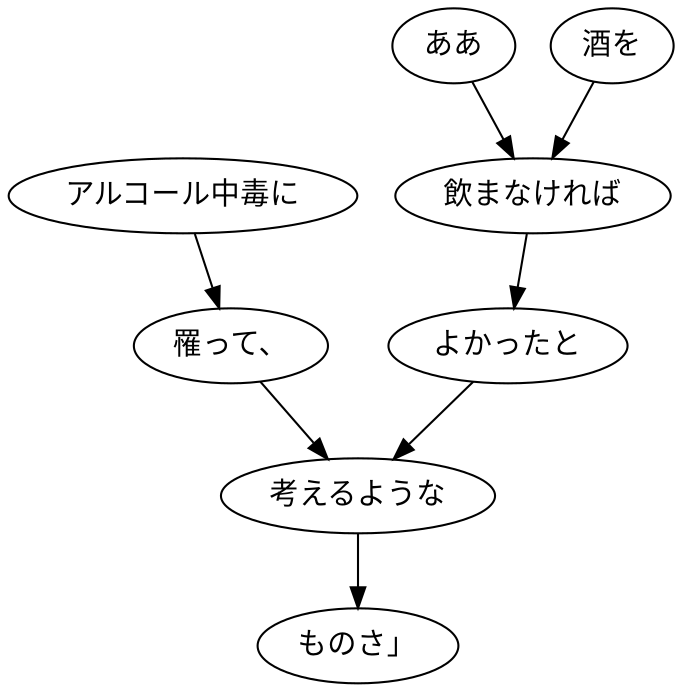 digraph graph8858 {
	node0 [label="アルコール中毒に"];
	node1 [label="罹って、"];
	node2 [label="ああ"];
	node3 [label="酒を"];
	node4 [label="飲まなければ"];
	node5 [label="よかったと"];
	node6 [label="考えるような"];
	node7 [label="ものさ」"];
	node0 -> node1;
	node1 -> node6;
	node2 -> node4;
	node3 -> node4;
	node4 -> node5;
	node5 -> node6;
	node6 -> node7;
}
